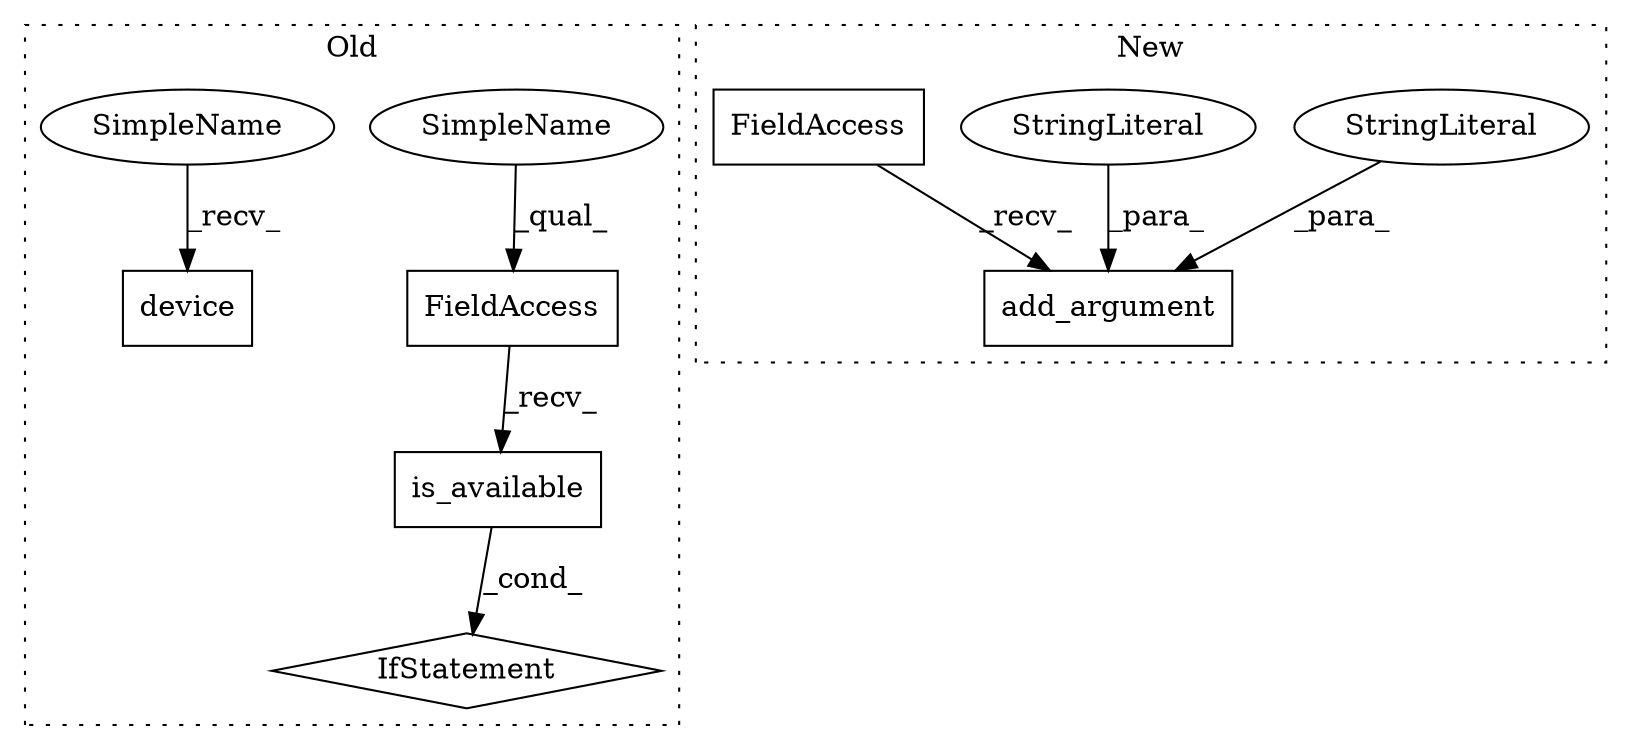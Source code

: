 digraph G {
subgraph cluster0 {
1 [label="device" a="32" s="2953,3004" l="7,1" shape="box"];
5 [label="FieldAccess" a="22" s="2960" l="10" shape="box"];
7 [label="is_available" a="32" s="2971" l="14" shape="box"];
8 [label="IfStatement" a="25" s="2985" l="3" shape="diamond"];
9 [label="SimpleName" a="42" s="2960" l="5" shape="ellipse"];
10 [label="SimpleName" a="42" s="2947" l="5" shape="ellipse"];
label = "Old";
style="dotted";
}
subgraph cluster1 {
2 [label="add_argument" a="32" s="5100,5177" l="13,1" shape="box"];
3 [label="StringLiteral" a="45" s="5113" l="4" shape="ellipse"];
4 [label="StringLiteral" a="45" s="5118" l="11" shape="ellipse"];
6 [label="FieldAccess" a="22" s="5093" l="6" shape="box"];
label = "New";
style="dotted";
}
3 -> 2 [label="_para_"];
4 -> 2 [label="_para_"];
5 -> 7 [label="_recv_"];
6 -> 2 [label="_recv_"];
7 -> 8 [label="_cond_"];
9 -> 5 [label="_qual_"];
10 -> 1 [label="_recv_"];
}